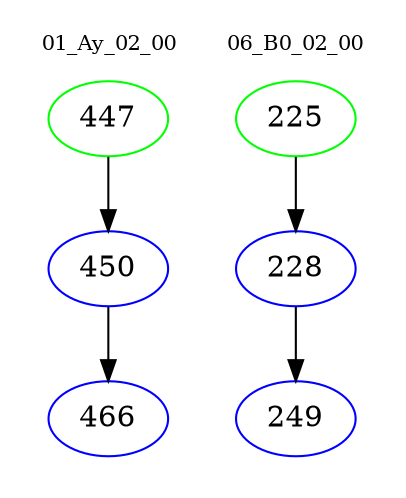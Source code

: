 digraph{
subgraph cluster_0 {
color = white
label = "01_Ay_02_00";
fontsize=10;
T0_447 [label="447", color="green"]
T0_447 -> T0_450 [color="black"]
T0_450 [label="450", color="blue"]
T0_450 -> T0_466 [color="black"]
T0_466 [label="466", color="blue"]
}
subgraph cluster_1 {
color = white
label = "06_B0_02_00";
fontsize=10;
T1_225 [label="225", color="green"]
T1_225 -> T1_228 [color="black"]
T1_228 [label="228", color="blue"]
T1_228 -> T1_249 [color="black"]
T1_249 [label="249", color="blue"]
}
}
